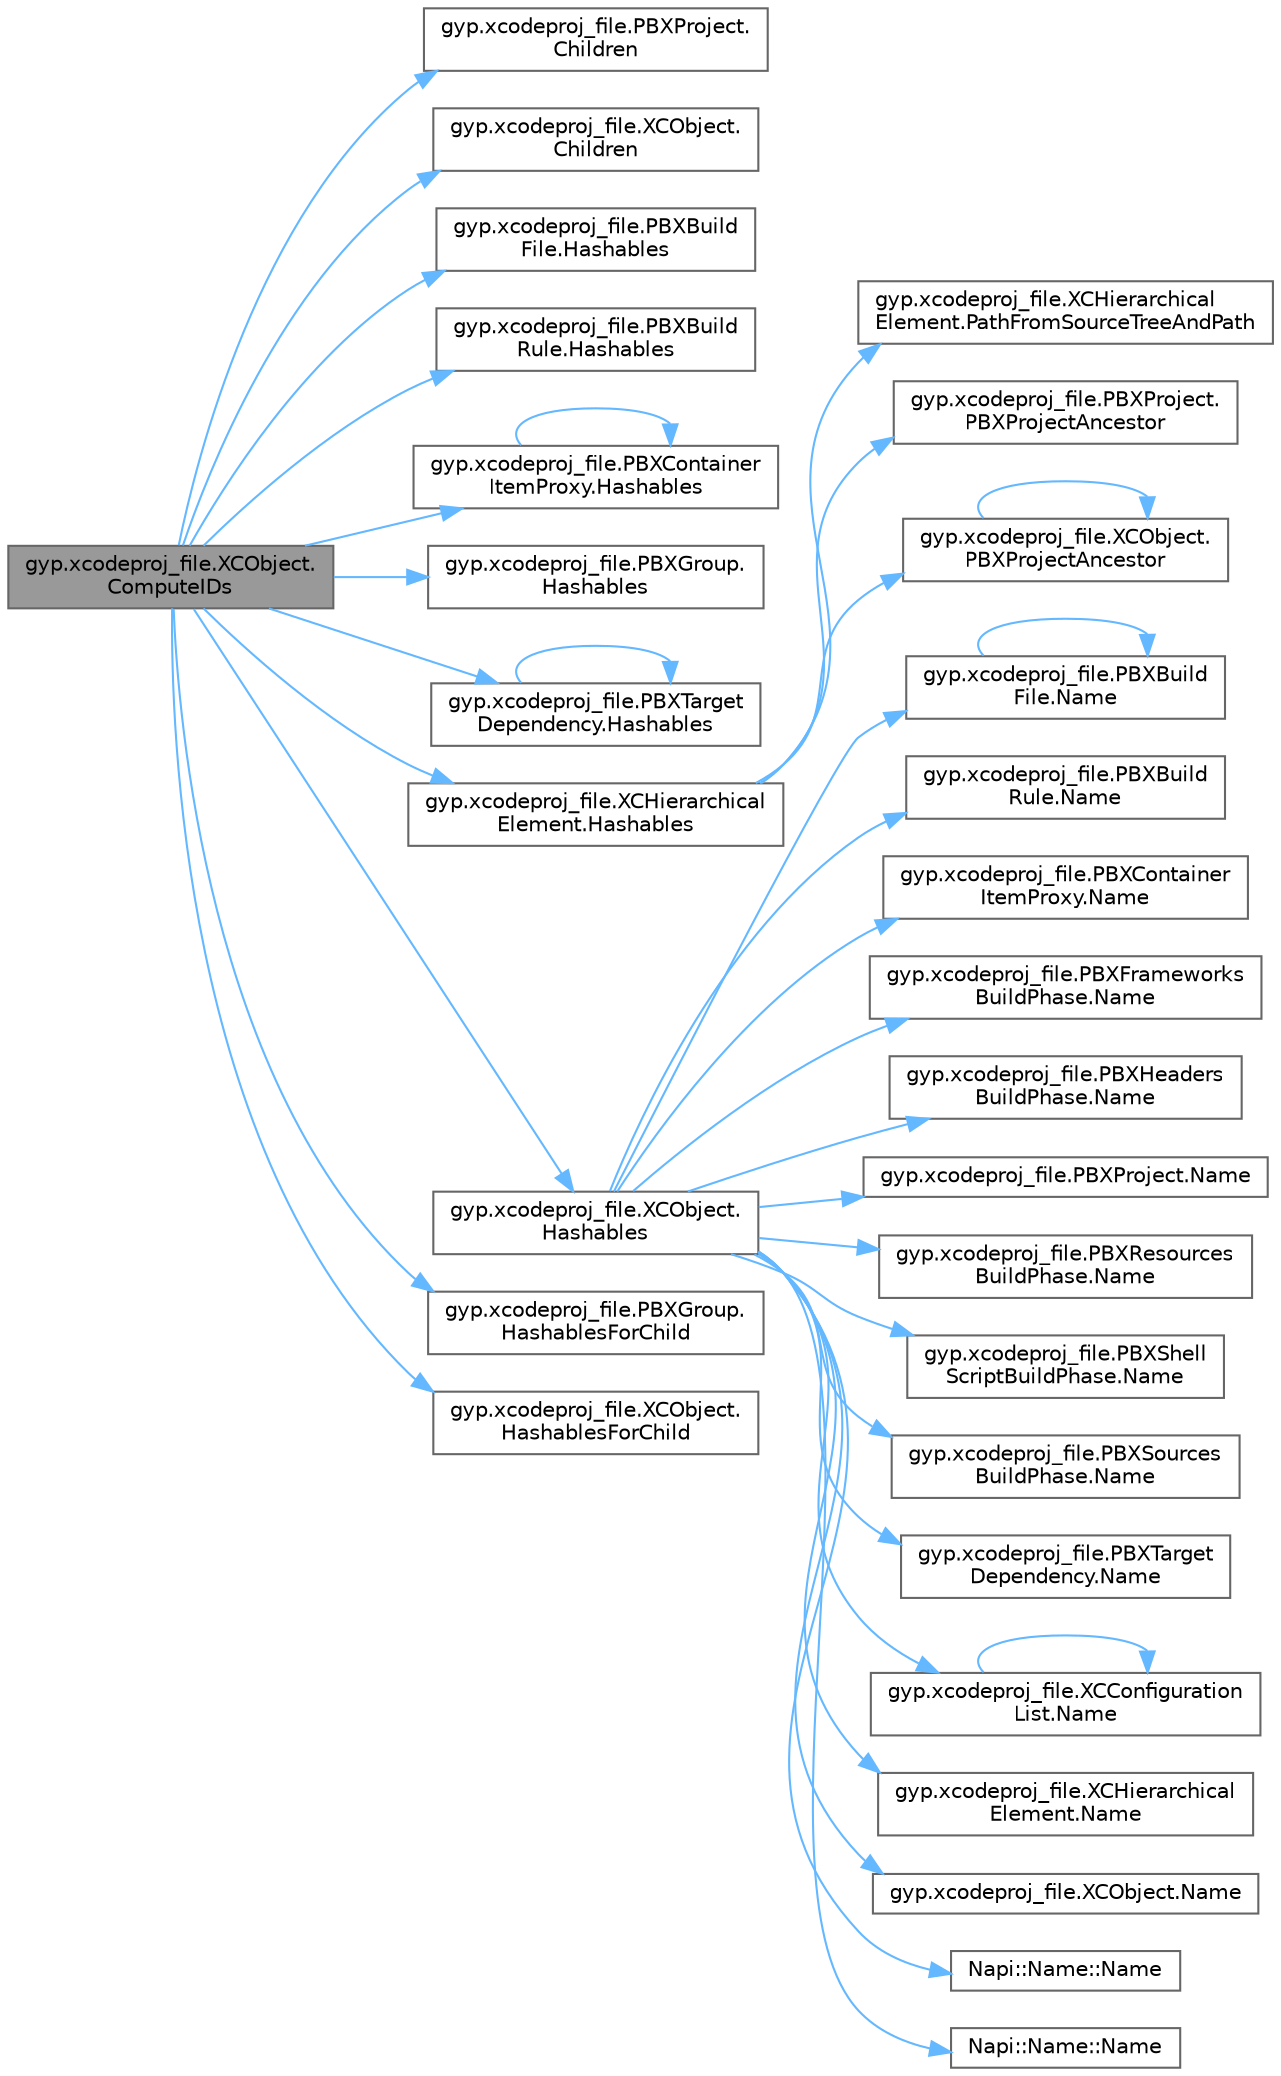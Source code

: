 digraph "gyp.xcodeproj_file.XCObject.ComputeIDs"
{
 // LATEX_PDF_SIZE
  bgcolor="transparent";
  edge [fontname=Helvetica,fontsize=10,labelfontname=Helvetica,labelfontsize=10];
  node [fontname=Helvetica,fontsize=10,shape=box,height=0.2,width=0.4];
  rankdir="LR";
  Node1 [id="Node000001",label="gyp.xcodeproj_file.XCObject.\lComputeIDs",height=0.2,width=0.4,color="gray40", fillcolor="grey60", style="filled", fontcolor="black",tooltip=" "];
  Node1 -> Node2 [id="edge1_Node000001_Node000002",color="steelblue1",style="solid",tooltip=" "];
  Node2 [id="Node000002",label="gyp.xcodeproj_file.PBXProject.\lChildren",height=0.2,width=0.4,color="grey40", fillcolor="white", style="filled",URL="$classgyp_1_1xcodeproj__file_1_1_p_b_x_project.html#a572967197f5091e9768b62b1e8795e4d",tooltip=" "];
  Node1 -> Node3 [id="edge2_Node000001_Node000003",color="steelblue1",style="solid",tooltip=" "];
  Node3 [id="Node000003",label="gyp.xcodeproj_file.XCObject.\lChildren",height=0.2,width=0.4,color="grey40", fillcolor="white", style="filled",URL="$classgyp_1_1xcodeproj__file_1_1_x_c_object.html#a0edfd72400b3bc9fbd02d297af283076",tooltip=" "];
  Node1 -> Node4 [id="edge3_Node000001_Node000004",color="steelblue1",style="solid",tooltip=" "];
  Node4 [id="Node000004",label="gyp.xcodeproj_file.PBXBuild\lFile.Hashables",height=0.2,width=0.4,color="grey40", fillcolor="white", style="filled",URL="$classgyp_1_1xcodeproj__file_1_1_p_b_x_build_file.html#ae31c8b5461e06a728706436c9c378e51",tooltip=" "];
  Node1 -> Node5 [id="edge4_Node000001_Node000005",color="steelblue1",style="solid",tooltip=" "];
  Node5 [id="Node000005",label="gyp.xcodeproj_file.PBXBuild\lRule.Hashables",height=0.2,width=0.4,color="grey40", fillcolor="white", style="filled",URL="$classgyp_1_1xcodeproj__file_1_1_p_b_x_build_rule.html#aa51f7c5070663c699f1dcb8a0b854f2e",tooltip=" "];
  Node1 -> Node6 [id="edge5_Node000001_Node000006",color="steelblue1",style="solid",tooltip=" "];
  Node6 [id="Node000006",label="gyp.xcodeproj_file.PBXContainer\lItemProxy.Hashables",height=0.2,width=0.4,color="grey40", fillcolor="white", style="filled",URL="$classgyp_1_1xcodeproj__file_1_1_p_b_x_container_item_proxy.html#a957af8e1de378363efc6eb66dd383a35",tooltip=" "];
  Node6 -> Node6 [id="edge6_Node000006_Node000006",color="steelblue1",style="solid",tooltip=" "];
  Node1 -> Node7 [id="edge7_Node000001_Node000007",color="steelblue1",style="solid",tooltip=" "];
  Node7 [id="Node000007",label="gyp.xcodeproj_file.PBXGroup.\lHashables",height=0.2,width=0.4,color="grey40", fillcolor="white", style="filled",URL="$classgyp_1_1xcodeproj__file_1_1_p_b_x_group.html#a15e92efd833cf3e224bb19314747c9d2",tooltip=" "];
  Node1 -> Node8 [id="edge8_Node000001_Node000008",color="steelblue1",style="solid",tooltip=" "];
  Node8 [id="Node000008",label="gyp.xcodeproj_file.PBXTarget\lDependency.Hashables",height=0.2,width=0.4,color="grey40", fillcolor="white", style="filled",URL="$classgyp_1_1xcodeproj__file_1_1_p_b_x_target_dependency.html#a5ff95b0dd25f64e437175fe8a70ea1d6",tooltip=" "];
  Node8 -> Node8 [id="edge9_Node000008_Node000008",color="steelblue1",style="solid",tooltip=" "];
  Node1 -> Node9 [id="edge10_Node000001_Node000009",color="steelblue1",style="solid",tooltip=" "];
  Node9 [id="Node000009",label="gyp.xcodeproj_file.XCHierarchical\lElement.Hashables",height=0.2,width=0.4,color="grey40", fillcolor="white", style="filled",URL="$classgyp_1_1xcodeproj__file_1_1_x_c_hierarchical_element.html#a03b4b4d8148d1aec07713623b98fddfc",tooltip=" "];
  Node9 -> Node10 [id="edge11_Node000009_Node000010",color="steelblue1",style="solid",tooltip=" "];
  Node10 [id="Node000010",label="gyp.xcodeproj_file.XCHierarchical\lElement.PathFromSourceTreeAndPath",height=0.2,width=0.4,color="grey40", fillcolor="white", style="filled",URL="$classgyp_1_1xcodeproj__file_1_1_x_c_hierarchical_element.html#abed0073de9ff833df5b3b7cbb63eab7d",tooltip=" "];
  Node9 -> Node11 [id="edge12_Node000009_Node000011",color="steelblue1",style="solid",tooltip=" "];
  Node11 [id="Node000011",label="gyp.xcodeproj_file.PBXProject.\lPBXProjectAncestor",height=0.2,width=0.4,color="grey40", fillcolor="white", style="filled",URL="$classgyp_1_1xcodeproj__file_1_1_p_b_x_project.html#ac2e21b5168cd24f27a8c77e8ddb9d4e2",tooltip=" "];
  Node9 -> Node12 [id="edge13_Node000009_Node000012",color="steelblue1",style="solid",tooltip=" "];
  Node12 [id="Node000012",label="gyp.xcodeproj_file.XCObject.\lPBXProjectAncestor",height=0.2,width=0.4,color="grey40", fillcolor="white", style="filled",URL="$classgyp_1_1xcodeproj__file_1_1_x_c_object.html#aa9a5dad7b08eab0be2d38c1bce01a09b",tooltip=" "];
  Node12 -> Node12 [id="edge14_Node000012_Node000012",color="steelblue1",style="solid",tooltip=" "];
  Node1 -> Node13 [id="edge15_Node000001_Node000013",color="steelblue1",style="solid",tooltip=" "];
  Node13 [id="Node000013",label="gyp.xcodeproj_file.XCObject.\lHashables",height=0.2,width=0.4,color="grey40", fillcolor="white", style="filled",URL="$classgyp_1_1xcodeproj__file_1_1_x_c_object.html#a6f5b9fd6581680a031110d60f9fe10cf",tooltip=" "];
  Node13 -> Node14 [id="edge16_Node000013_Node000014",color="steelblue1",style="solid",tooltip=" "];
  Node14 [id="Node000014",label="gyp.xcodeproj_file.PBXBuild\lFile.Name",height=0.2,width=0.4,color="grey40", fillcolor="white", style="filled",URL="$classgyp_1_1xcodeproj__file_1_1_p_b_x_build_file.html#ad7bb7d6c2d27df0fa07d185fb268b7f8",tooltip=" "];
  Node14 -> Node14 [id="edge17_Node000014_Node000014",color="steelblue1",style="solid",tooltip=" "];
  Node13 -> Node15 [id="edge18_Node000013_Node000015",color="steelblue1",style="solid",tooltip=" "];
  Node15 [id="Node000015",label="gyp.xcodeproj_file.PBXBuild\lRule.Name",height=0.2,width=0.4,color="grey40", fillcolor="white", style="filled",URL="$classgyp_1_1xcodeproj__file_1_1_p_b_x_build_rule.html#ac6277aa578c957d8d4d084fbc844d1a7",tooltip=" "];
  Node13 -> Node16 [id="edge19_Node000013_Node000016",color="steelblue1",style="solid",tooltip=" "];
  Node16 [id="Node000016",label="gyp.xcodeproj_file.PBXContainer\lItemProxy.Name",height=0.2,width=0.4,color="grey40", fillcolor="white", style="filled",URL="$classgyp_1_1xcodeproj__file_1_1_p_b_x_container_item_proxy.html#a9c3d5b4b2c8482fd6c113489376331f0",tooltip=" "];
  Node13 -> Node17 [id="edge20_Node000013_Node000017",color="steelblue1",style="solid",tooltip=" "];
  Node17 [id="Node000017",label="gyp.xcodeproj_file.PBXFrameworks\lBuildPhase.Name",height=0.2,width=0.4,color="grey40", fillcolor="white", style="filled",URL="$classgyp_1_1xcodeproj__file_1_1_p_b_x_frameworks_build_phase.html#a3a52f9bac9500879004d22bbab027d08",tooltip=" "];
  Node13 -> Node18 [id="edge21_Node000013_Node000018",color="steelblue1",style="solid",tooltip=" "];
  Node18 [id="Node000018",label="gyp.xcodeproj_file.PBXHeaders\lBuildPhase.Name",height=0.2,width=0.4,color="grey40", fillcolor="white", style="filled",URL="$classgyp_1_1xcodeproj__file_1_1_p_b_x_headers_build_phase.html#a0102710df32fffa29f2e70ffffb99f7a",tooltip=" "];
  Node13 -> Node19 [id="edge22_Node000013_Node000019",color="steelblue1",style="solid",tooltip=" "];
  Node19 [id="Node000019",label="gyp.xcodeproj_file.PBXProject.Name",height=0.2,width=0.4,color="grey40", fillcolor="white", style="filled",URL="$classgyp_1_1xcodeproj__file_1_1_p_b_x_project.html#a5990abf19d8c26f11b114b527316acf8",tooltip=" "];
  Node13 -> Node20 [id="edge23_Node000013_Node000020",color="steelblue1",style="solid",tooltip=" "];
  Node20 [id="Node000020",label="gyp.xcodeproj_file.PBXResources\lBuildPhase.Name",height=0.2,width=0.4,color="grey40", fillcolor="white", style="filled",URL="$classgyp_1_1xcodeproj__file_1_1_p_b_x_resources_build_phase.html#ad418627419d58f8f4b252cc808e4535e",tooltip=" "];
  Node13 -> Node21 [id="edge24_Node000013_Node000021",color="steelblue1",style="solid",tooltip=" "];
  Node21 [id="Node000021",label="gyp.xcodeproj_file.PBXShell\lScriptBuildPhase.Name",height=0.2,width=0.4,color="grey40", fillcolor="white", style="filled",URL="$classgyp_1_1xcodeproj__file_1_1_p_b_x_shell_script_build_phase.html#a3f565be922b5154ccc28d01fc93dd943",tooltip=" "];
  Node13 -> Node22 [id="edge25_Node000013_Node000022",color="steelblue1",style="solid",tooltip=" "];
  Node22 [id="Node000022",label="gyp.xcodeproj_file.PBXSources\lBuildPhase.Name",height=0.2,width=0.4,color="grey40", fillcolor="white", style="filled",URL="$classgyp_1_1xcodeproj__file_1_1_p_b_x_sources_build_phase.html#a65f88e4b4cf55b7da1f0d250253476d9",tooltip=" "];
  Node13 -> Node23 [id="edge26_Node000013_Node000023",color="steelblue1",style="solid",tooltip=" "];
  Node23 [id="Node000023",label="gyp.xcodeproj_file.PBXTarget\lDependency.Name",height=0.2,width=0.4,color="grey40", fillcolor="white", style="filled",URL="$classgyp_1_1xcodeproj__file_1_1_p_b_x_target_dependency.html#afdc7d1e26ca9f4ff3fbe5d18d889d307",tooltip=" "];
  Node13 -> Node24 [id="edge27_Node000013_Node000024",color="steelblue1",style="solid",tooltip=" "];
  Node24 [id="Node000024",label="gyp.xcodeproj_file.XCConfiguration\lList.Name",height=0.2,width=0.4,color="grey40", fillcolor="white", style="filled",URL="$classgyp_1_1xcodeproj__file_1_1_x_c_configuration_list.html#a2c3064fec9c0483b4c795730cb2e5abe",tooltip=" "];
  Node24 -> Node24 [id="edge28_Node000024_Node000024",color="steelblue1",style="solid",tooltip=" "];
  Node13 -> Node25 [id="edge29_Node000013_Node000025",color="steelblue1",style="solid",tooltip=" "];
  Node25 [id="Node000025",label="gyp.xcodeproj_file.XCHierarchical\lElement.Name",height=0.2,width=0.4,color="grey40", fillcolor="white", style="filled",URL="$classgyp_1_1xcodeproj__file_1_1_x_c_hierarchical_element.html#add564c237943d093ae635b2c35cfb283",tooltip=" "];
  Node13 -> Node26 [id="edge30_Node000013_Node000026",color="steelblue1",style="solid",tooltip=" "];
  Node26 [id="Node000026",label="gyp.xcodeproj_file.XCObject.Name",height=0.2,width=0.4,color="grey40", fillcolor="white", style="filled",URL="$classgyp_1_1xcodeproj__file_1_1_x_c_object.html#a949536b59256fa325cd41bdf462fd79e",tooltip=" "];
  Node13 -> Node27 [id="edge31_Node000013_Node000027",color="steelblue1",style="solid",tooltip=" "];
  Node27 [id="Node000027",label="Napi::Name::Name",height=0.2,width=0.4,color="grey40", fillcolor="white", style="filled",URL="$class_napi_1_1_name.html#a92ddf4e689c98797ea27dc797f513a32",tooltip="Creates a new empty Name instance."];
  Node13 -> Node28 [id="edge32_Node000013_Node000028",color="steelblue1",style="solid",tooltip=" "];
  Node28 [id="Node000028",label="Napi::Name::Name",height=0.2,width=0.4,color="grey40", fillcolor="white", style="filled",URL="$class_napi_1_1_name.html#acb275b353e70cd5a80f2158a19bfa4da",tooltip="Wraps a Node-API value primitive."];
  Node1 -> Node29 [id="edge33_Node000001_Node000029",color="steelblue1",style="solid",tooltip=" "];
  Node29 [id="Node000029",label="gyp.xcodeproj_file.PBXGroup.\lHashablesForChild",height=0.2,width=0.4,color="grey40", fillcolor="white", style="filled",URL="$classgyp_1_1xcodeproj__file_1_1_p_b_x_group.html#a3e2a7163adf4a9403e0394d09d08b76a",tooltip=" "];
  Node1 -> Node30 [id="edge34_Node000001_Node000030",color="steelblue1",style="solid",tooltip=" "];
  Node30 [id="Node000030",label="gyp.xcodeproj_file.XCObject.\lHashablesForChild",height=0.2,width=0.4,color="grey40", fillcolor="white", style="filled",URL="$classgyp_1_1xcodeproj__file_1_1_x_c_object.html#a3f8188af9bd742edd8f78e459a05a2d9",tooltip=" "];
}
